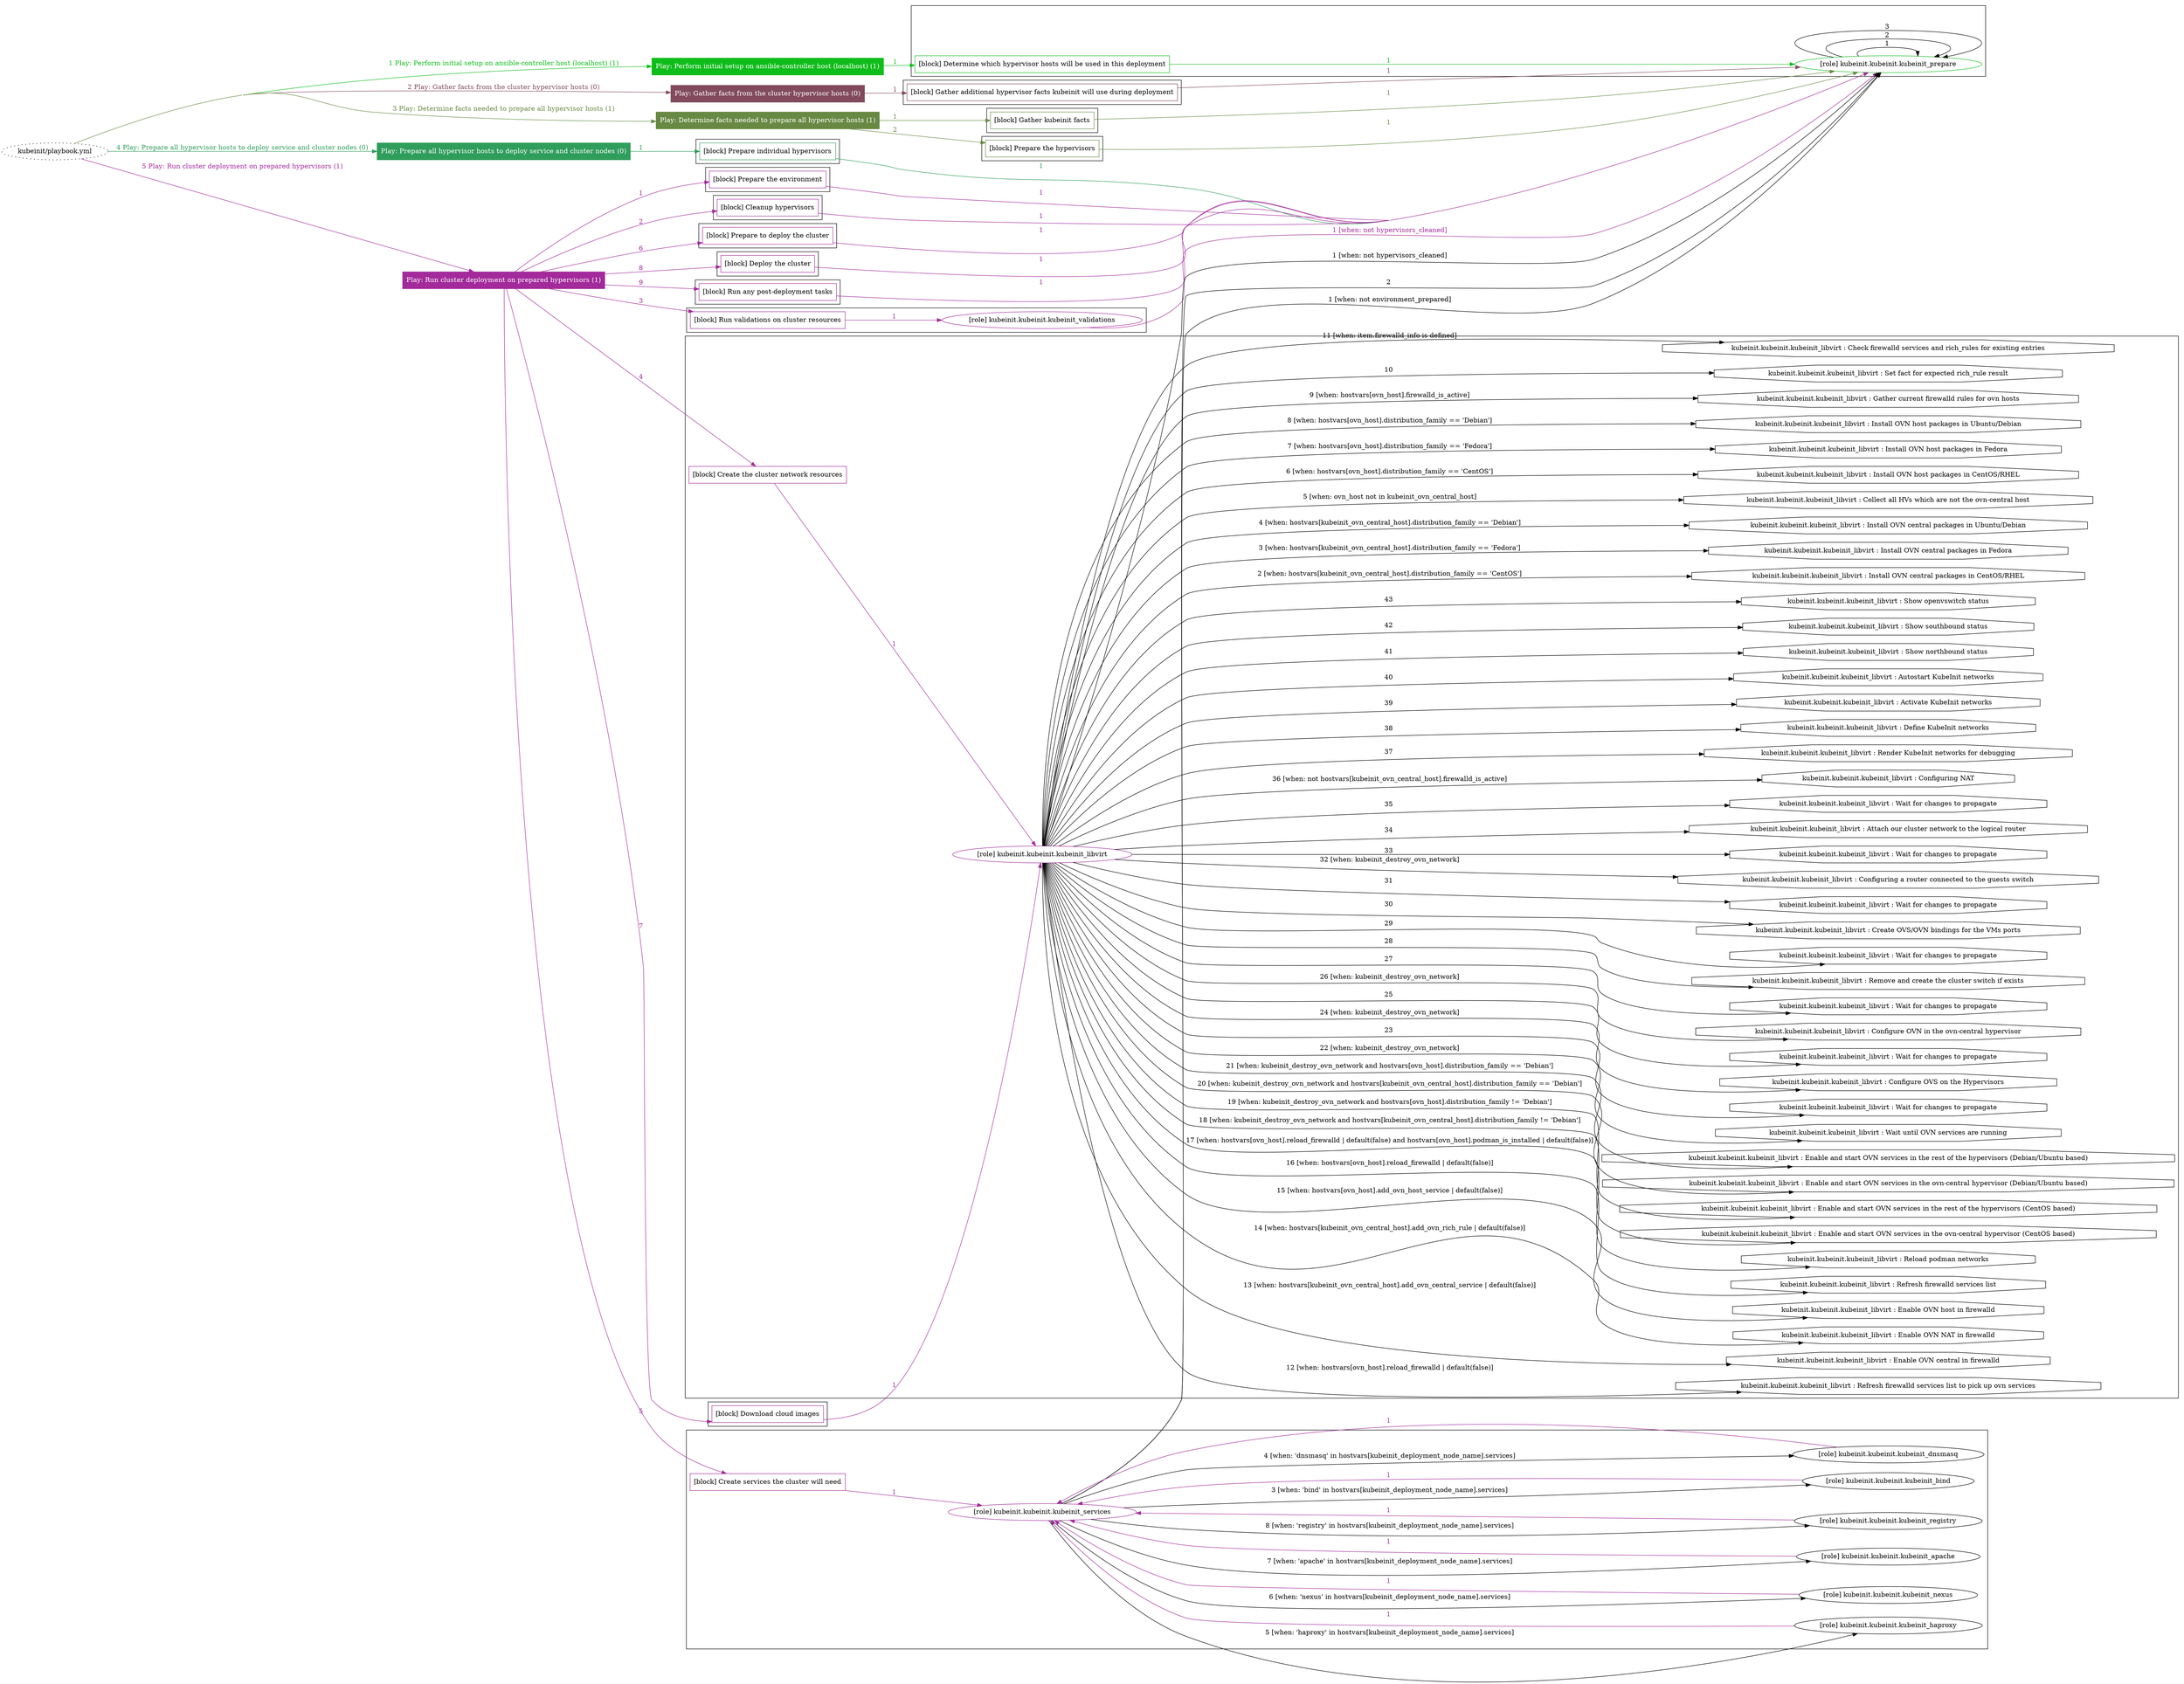 digraph {
	graph [concentrate=true ordering=in rankdir=LR ratio=fill]
	edge [esep=5 sep=10]
	"kubeinit/playbook.yml" [URL="/home/runner/work/kubeinit/kubeinit/kubeinit/playbook.yml" id=playbook_9af65082 style=dotted]
	"kubeinit/playbook.yml" -> play_ce2e844a [label="1 Play: Perform initial setup on ansible-controller host (localhost) (1)" color="#0fbd1a" fontcolor="#0fbd1a" id=edge_playbook_9af65082_play_ce2e844a labeltooltip="1 Play: Perform initial setup on ansible-controller host (localhost) (1)" tooltip="1 Play: Perform initial setup on ansible-controller host (localhost) (1)"]
	subgraph "Play: Perform initial setup on ansible-controller host (localhost) (1)" {
		play_ce2e844a [label="Play: Perform initial setup on ansible-controller host (localhost) (1)" URL="/home/runner/work/kubeinit/kubeinit/kubeinit/playbook.yml" color="#0fbd1a" fontcolor="#ffffff" id=play_ce2e844a shape=box style=filled tooltip=localhost]
		play_ce2e844a -> block_e7cc6044 [label=1 color="#0fbd1a" fontcolor="#0fbd1a" id=edge_1_play_ce2e844a_block_e7cc6044 labeltooltip=1 tooltip=1]
		subgraph cluster_block_e7cc6044 {
			block_e7cc6044 [label="[block] Determine which hypervisor hosts will be used in this deployment" URL="/home/runner/work/kubeinit/kubeinit/kubeinit/playbook.yml" color="#0fbd1a" id=block_e7cc6044 labeltooltip="Determine which hypervisor hosts will be used in this deployment" shape=box tooltip="Determine which hypervisor hosts will be used in this deployment"]
			block_e7cc6044 -> role_2690aaf3 [label="1 " color="#0fbd1a" fontcolor="#0fbd1a" id=edge_1_block_e7cc6044_role_2690aaf3 labeltooltip="1 " tooltip="1 "]
			subgraph "kubeinit.kubeinit.kubeinit_prepare" {
				role_2690aaf3 [label="[role] kubeinit.kubeinit.kubeinit_prepare" URL="/home/runner/work/kubeinit/kubeinit/kubeinit/playbook.yml" color="#0fbd1a" id=role_2690aaf3 tooltip="kubeinit.kubeinit.kubeinit_prepare"]
				role_2690aaf3 -> role_2690aaf3 [label="1 " color=black fontcolor=black id=edge_1_role_2690aaf3_role_2690aaf3 labeltooltip="1 " tooltip="1 "]
				role_2690aaf3 -> role_2690aaf3 [label="2 " color=black fontcolor=black id=edge_2_role_2690aaf3_role_2690aaf3 labeltooltip="2 " tooltip="2 "]
				role_2690aaf3 -> role_2690aaf3 [label="3 " color=black fontcolor=black id=edge_3_role_2690aaf3_role_2690aaf3 labeltooltip="3 " tooltip="3 "]
			}
		}
	}
	"kubeinit/playbook.yml" -> play_3d0ebb14 [label="2 Play: Gather facts from the cluster hypervisor hosts (0)" color="#824a5d" fontcolor="#824a5d" id=edge_playbook_9af65082_play_3d0ebb14 labeltooltip="2 Play: Gather facts from the cluster hypervisor hosts (0)" tooltip="2 Play: Gather facts from the cluster hypervisor hosts (0)"]
	subgraph "Play: Gather facts from the cluster hypervisor hosts (0)" {
		play_3d0ebb14 [label="Play: Gather facts from the cluster hypervisor hosts (0)" URL="/home/runner/work/kubeinit/kubeinit/kubeinit/playbook.yml" color="#824a5d" fontcolor="#ffffff" id=play_3d0ebb14 shape=box style=filled tooltip="Play: Gather facts from the cluster hypervisor hosts (0)"]
		play_3d0ebb14 -> block_f6a3290e [label=1 color="#824a5d" fontcolor="#824a5d" id=edge_1_play_3d0ebb14_block_f6a3290e labeltooltip=1 tooltip=1]
		subgraph cluster_block_f6a3290e {
			block_f6a3290e [label="[block] Gather additional hypervisor facts kubeinit will use during deployment" URL="/home/runner/work/kubeinit/kubeinit/kubeinit/playbook.yml" color="#824a5d" id=block_f6a3290e labeltooltip="Gather additional hypervisor facts kubeinit will use during deployment" shape=box tooltip="Gather additional hypervisor facts kubeinit will use during deployment"]
			block_f6a3290e -> role_2690aaf3 [label="1 " color="#824a5d" fontcolor="#824a5d" id=edge_1_block_f6a3290e_role_2690aaf3 labeltooltip="1 " tooltip="1 "]
		}
	}
	"kubeinit/playbook.yml" -> play_668c9cf8 [label="3 Play: Determine facts needed to prepare all hypervisor hosts (1)" color="#688943" fontcolor="#688943" id=edge_playbook_9af65082_play_668c9cf8 labeltooltip="3 Play: Determine facts needed to prepare all hypervisor hosts (1)" tooltip="3 Play: Determine facts needed to prepare all hypervisor hosts (1)"]
	subgraph "Play: Determine facts needed to prepare all hypervisor hosts (1)" {
		play_668c9cf8 [label="Play: Determine facts needed to prepare all hypervisor hosts (1)" URL="/home/runner/work/kubeinit/kubeinit/kubeinit/playbook.yml" color="#688943" fontcolor="#ffffff" id=play_668c9cf8 shape=box style=filled tooltip=localhost]
		play_668c9cf8 -> block_78e02c47 [label=1 color="#688943" fontcolor="#688943" id=edge_1_play_668c9cf8_block_78e02c47 labeltooltip=1 tooltip=1]
		subgraph cluster_block_78e02c47 {
			block_78e02c47 [label="[block] Gather kubeinit facts" URL="/home/runner/work/kubeinit/kubeinit/kubeinit/playbook.yml" color="#688943" id=block_78e02c47 labeltooltip="Gather kubeinit facts" shape=box tooltip="Gather kubeinit facts"]
			block_78e02c47 -> role_2690aaf3 [label="1 " color="#688943" fontcolor="#688943" id=edge_1_block_78e02c47_role_2690aaf3 labeltooltip="1 " tooltip="1 "]
		}
		play_668c9cf8 -> block_df832808 [label=2 color="#688943" fontcolor="#688943" id=edge_2_play_668c9cf8_block_df832808 labeltooltip=2 tooltip=2]
		subgraph cluster_block_df832808 {
			block_df832808 [label="[block] Prepare the hypervisors" URL="/home/runner/work/kubeinit/kubeinit/kubeinit/playbook.yml" color="#688943" id=block_df832808 labeltooltip="Prepare the hypervisors" shape=box tooltip="Prepare the hypervisors"]
			block_df832808 -> role_2690aaf3 [label="1 " color="#688943" fontcolor="#688943" id=edge_1_block_df832808_role_2690aaf3 labeltooltip="1 " tooltip="1 "]
		}
	}
	"kubeinit/playbook.yml" -> play_e08130c9 [label="4 Play: Prepare all hypervisor hosts to deploy service and cluster nodes (0)" color="#2f9d5b" fontcolor="#2f9d5b" id=edge_playbook_9af65082_play_e08130c9 labeltooltip="4 Play: Prepare all hypervisor hosts to deploy service and cluster nodes (0)" tooltip="4 Play: Prepare all hypervisor hosts to deploy service and cluster nodes (0)"]
	subgraph "Play: Prepare all hypervisor hosts to deploy service and cluster nodes (0)" {
		play_e08130c9 [label="Play: Prepare all hypervisor hosts to deploy service and cluster nodes (0)" URL="/home/runner/work/kubeinit/kubeinit/kubeinit/playbook.yml" color="#2f9d5b" fontcolor="#ffffff" id=play_e08130c9 shape=box style=filled tooltip="Play: Prepare all hypervisor hosts to deploy service and cluster nodes (0)"]
		play_e08130c9 -> block_e3eb8b9f [label=1 color="#2f9d5b" fontcolor="#2f9d5b" id=edge_1_play_e08130c9_block_e3eb8b9f labeltooltip=1 tooltip=1]
		subgraph cluster_block_e3eb8b9f {
			block_e3eb8b9f [label="[block] Prepare individual hypervisors" URL="/home/runner/work/kubeinit/kubeinit/kubeinit/playbook.yml" color="#2f9d5b" id=block_e3eb8b9f labeltooltip="Prepare individual hypervisors" shape=box tooltip="Prepare individual hypervisors"]
			block_e3eb8b9f -> role_2690aaf3 [label="1 " color="#2f9d5b" fontcolor="#2f9d5b" id=edge_1_block_e3eb8b9f_role_2690aaf3 labeltooltip="1 " tooltip="1 "]
		}
	}
	"kubeinit/playbook.yml" -> play_c40d36dd [label="5 Play: Run cluster deployment on prepared hypervisors (1)" color="#a22a9b" fontcolor="#a22a9b" id=edge_playbook_9af65082_play_c40d36dd labeltooltip="5 Play: Run cluster deployment on prepared hypervisors (1)" tooltip="5 Play: Run cluster deployment on prepared hypervisors (1)"]
	subgraph "Play: Run cluster deployment on prepared hypervisors (1)" {
		play_c40d36dd [label="Play: Run cluster deployment on prepared hypervisors (1)" URL="/home/runner/work/kubeinit/kubeinit/kubeinit/playbook.yml" color="#a22a9b" fontcolor="#ffffff" id=play_c40d36dd shape=box style=filled tooltip=localhost]
		play_c40d36dd -> block_51acae4a [label=1 color="#a22a9b" fontcolor="#a22a9b" id=edge_1_play_c40d36dd_block_51acae4a labeltooltip=1 tooltip=1]
		subgraph cluster_block_51acae4a {
			block_51acae4a [label="[block] Prepare the environment" URL="/home/runner/work/kubeinit/kubeinit/kubeinit/playbook.yml" color="#a22a9b" id=block_51acae4a labeltooltip="Prepare the environment" shape=box tooltip="Prepare the environment"]
			block_51acae4a -> role_2690aaf3 [label="1 " color="#a22a9b" fontcolor="#a22a9b" id=edge_1_block_51acae4a_role_2690aaf3 labeltooltip="1 " tooltip="1 "]
		}
		play_c40d36dd -> block_03411254 [label=2 color="#a22a9b" fontcolor="#a22a9b" id=edge_2_play_c40d36dd_block_03411254 labeltooltip=2 tooltip=2]
		subgraph cluster_block_03411254 {
			block_03411254 [label="[block] Cleanup hypervisors" URL="/home/runner/work/kubeinit/kubeinit/kubeinit/playbook.yml" color="#a22a9b" id=block_03411254 labeltooltip="Cleanup hypervisors" shape=box tooltip="Cleanup hypervisors"]
			block_03411254 -> role_2690aaf3 [label="1 " color="#a22a9b" fontcolor="#a22a9b" id=edge_1_block_03411254_role_2690aaf3 labeltooltip="1 " tooltip="1 "]
		}
		play_c40d36dd -> block_fec9b2cf [label=3 color="#a22a9b" fontcolor="#a22a9b" id=edge_3_play_c40d36dd_block_fec9b2cf labeltooltip=3 tooltip=3]
		subgraph cluster_block_fec9b2cf {
			block_fec9b2cf [label="[block] Run validations on cluster resources" URL="/home/runner/work/kubeinit/kubeinit/kubeinit/playbook.yml" color="#a22a9b" id=block_fec9b2cf labeltooltip="Run validations on cluster resources" shape=box tooltip="Run validations on cluster resources"]
			block_fec9b2cf -> role_703bbfa8 [label="1 " color="#a22a9b" fontcolor="#a22a9b" id=edge_1_block_fec9b2cf_role_703bbfa8 labeltooltip="1 " tooltip="1 "]
			subgraph "kubeinit.kubeinit.kubeinit_validations" {
				role_703bbfa8 [label="[role] kubeinit.kubeinit.kubeinit_validations" URL="/home/runner/work/kubeinit/kubeinit/kubeinit/playbook.yml" color="#a22a9b" id=role_703bbfa8 tooltip="kubeinit.kubeinit.kubeinit_validations"]
				role_703bbfa8 -> role_2690aaf3 [label="1 [when: not hypervisors_cleaned]" color="#a22a9b" fontcolor="#a22a9b" id=edge_1_role_703bbfa8_role_2690aaf3 labeltooltip="1 [when: not hypervisors_cleaned]" tooltip="1 [when: not hypervisors_cleaned]"]
			}
		}
		play_c40d36dd -> block_156727a3 [label=4 color="#a22a9b" fontcolor="#a22a9b" id=edge_4_play_c40d36dd_block_156727a3 labeltooltip=4 tooltip=4]
		subgraph cluster_block_156727a3 {
			block_156727a3 [label="[block] Create the cluster network resources" URL="/home/runner/work/kubeinit/kubeinit/kubeinit/playbook.yml" color="#a22a9b" id=block_156727a3 labeltooltip="Create the cluster network resources" shape=box tooltip="Create the cluster network resources"]
			block_156727a3 -> role_95bb0388 [label="1 " color="#a22a9b" fontcolor="#a22a9b" id=edge_1_block_156727a3_role_95bb0388 labeltooltip="1 " tooltip="1 "]
			subgraph "kubeinit.kubeinit.kubeinit_libvirt" {
				role_95bb0388 [label="[role] kubeinit.kubeinit.kubeinit_libvirt" URL="/home/runner/work/kubeinit/kubeinit/kubeinit/playbook.yml" color="#a22a9b" id=role_95bb0388 tooltip="kubeinit.kubeinit.kubeinit_libvirt"]
				role_95bb0388 -> role_2690aaf3 [label="1 [when: not hypervisors_cleaned]" color=black fontcolor=black id=edge_1_role_95bb0388_role_2690aaf3 labeltooltip="1 [when: not hypervisors_cleaned]" tooltip="1 [when: not hypervisors_cleaned]"]
				task_f6d0c713 [label="kubeinit.kubeinit.kubeinit_libvirt : Install OVN central packages in CentOS/RHEL" URL="/home/runner/.ansible/collections/ansible_collections/kubeinit/kubeinit/roles/kubeinit_libvirt/tasks/create_network.yml" color=black id=task_f6d0c713 shape=octagon tooltip="kubeinit.kubeinit.kubeinit_libvirt : Install OVN central packages in CentOS/RHEL"]
				role_95bb0388 -> task_f6d0c713 [label="2 [when: hostvars[kubeinit_ovn_central_host].distribution_family == 'CentOS']" color=black fontcolor=black id=edge_2_role_95bb0388_task_f6d0c713 labeltooltip="2 [when: hostvars[kubeinit_ovn_central_host].distribution_family == 'CentOS']" tooltip="2 [when: hostvars[kubeinit_ovn_central_host].distribution_family == 'CentOS']"]
				task_565fb215 [label="kubeinit.kubeinit.kubeinit_libvirt : Install OVN central packages in Fedora" URL="/home/runner/.ansible/collections/ansible_collections/kubeinit/kubeinit/roles/kubeinit_libvirt/tasks/create_network.yml" color=black id=task_565fb215 shape=octagon tooltip="kubeinit.kubeinit.kubeinit_libvirt : Install OVN central packages in Fedora"]
				role_95bb0388 -> task_565fb215 [label="3 [when: hostvars[kubeinit_ovn_central_host].distribution_family == 'Fedora']" color=black fontcolor=black id=edge_3_role_95bb0388_task_565fb215 labeltooltip="3 [when: hostvars[kubeinit_ovn_central_host].distribution_family == 'Fedora']" tooltip="3 [when: hostvars[kubeinit_ovn_central_host].distribution_family == 'Fedora']"]
				task_cecfbb97 [label="kubeinit.kubeinit.kubeinit_libvirt : Install OVN central packages in Ubuntu/Debian" URL="/home/runner/.ansible/collections/ansible_collections/kubeinit/kubeinit/roles/kubeinit_libvirt/tasks/create_network.yml" color=black id=task_cecfbb97 shape=octagon tooltip="kubeinit.kubeinit.kubeinit_libvirt : Install OVN central packages in Ubuntu/Debian"]
				role_95bb0388 -> task_cecfbb97 [label="4 [when: hostvars[kubeinit_ovn_central_host].distribution_family == 'Debian']" color=black fontcolor=black id=edge_4_role_95bb0388_task_cecfbb97 labeltooltip="4 [when: hostvars[kubeinit_ovn_central_host].distribution_family == 'Debian']" tooltip="4 [when: hostvars[kubeinit_ovn_central_host].distribution_family == 'Debian']"]
				task_f99aa80f [label="kubeinit.kubeinit.kubeinit_libvirt : Collect all HVs which are not the ovn-central host" URL="/home/runner/.ansible/collections/ansible_collections/kubeinit/kubeinit/roles/kubeinit_libvirt/tasks/create_network.yml" color=black id=task_f99aa80f shape=octagon tooltip="kubeinit.kubeinit.kubeinit_libvirt : Collect all HVs which are not the ovn-central host"]
				role_95bb0388 -> task_f99aa80f [label="5 [when: ovn_host not in kubeinit_ovn_central_host]" color=black fontcolor=black id=edge_5_role_95bb0388_task_f99aa80f labeltooltip="5 [when: ovn_host not in kubeinit_ovn_central_host]" tooltip="5 [when: ovn_host not in kubeinit_ovn_central_host]"]
				task_bfa112bc [label="kubeinit.kubeinit.kubeinit_libvirt : Install OVN host packages in CentOS/RHEL" URL="/home/runner/.ansible/collections/ansible_collections/kubeinit/kubeinit/roles/kubeinit_libvirt/tasks/create_network.yml" color=black id=task_bfa112bc shape=octagon tooltip="kubeinit.kubeinit.kubeinit_libvirt : Install OVN host packages in CentOS/RHEL"]
				role_95bb0388 -> task_bfa112bc [label="6 [when: hostvars[ovn_host].distribution_family == 'CentOS']" color=black fontcolor=black id=edge_6_role_95bb0388_task_bfa112bc labeltooltip="6 [when: hostvars[ovn_host].distribution_family == 'CentOS']" tooltip="6 [when: hostvars[ovn_host].distribution_family == 'CentOS']"]
				task_a33ed8fb [label="kubeinit.kubeinit.kubeinit_libvirt : Install OVN host packages in Fedora" URL="/home/runner/.ansible/collections/ansible_collections/kubeinit/kubeinit/roles/kubeinit_libvirt/tasks/create_network.yml" color=black id=task_a33ed8fb shape=octagon tooltip="kubeinit.kubeinit.kubeinit_libvirt : Install OVN host packages in Fedora"]
				role_95bb0388 -> task_a33ed8fb [label="7 [when: hostvars[ovn_host].distribution_family == 'Fedora']" color=black fontcolor=black id=edge_7_role_95bb0388_task_a33ed8fb labeltooltip="7 [when: hostvars[ovn_host].distribution_family == 'Fedora']" tooltip="7 [when: hostvars[ovn_host].distribution_family == 'Fedora']"]
				task_20f8c75f [label="kubeinit.kubeinit.kubeinit_libvirt : Install OVN host packages in Ubuntu/Debian" URL="/home/runner/.ansible/collections/ansible_collections/kubeinit/kubeinit/roles/kubeinit_libvirt/tasks/create_network.yml" color=black id=task_20f8c75f shape=octagon tooltip="kubeinit.kubeinit.kubeinit_libvirt : Install OVN host packages in Ubuntu/Debian"]
				role_95bb0388 -> task_20f8c75f [label="8 [when: hostvars[ovn_host].distribution_family == 'Debian']" color=black fontcolor=black id=edge_8_role_95bb0388_task_20f8c75f labeltooltip="8 [when: hostvars[ovn_host].distribution_family == 'Debian']" tooltip="8 [when: hostvars[ovn_host].distribution_family == 'Debian']"]
				task_65de7758 [label="kubeinit.kubeinit.kubeinit_libvirt : Gather current firewalld rules for ovn hosts" URL="/home/runner/.ansible/collections/ansible_collections/kubeinit/kubeinit/roles/kubeinit_libvirt/tasks/create_network.yml" color=black id=task_65de7758 shape=octagon tooltip="kubeinit.kubeinit.kubeinit_libvirt : Gather current firewalld rules for ovn hosts"]
				role_95bb0388 -> task_65de7758 [label="9 [when: hostvars[ovn_host].firewalld_is_active]" color=black fontcolor=black id=edge_9_role_95bb0388_task_65de7758 labeltooltip="9 [when: hostvars[ovn_host].firewalld_is_active]" tooltip="9 [when: hostvars[ovn_host].firewalld_is_active]"]
				task_63234e9e [label="kubeinit.kubeinit.kubeinit_libvirt : Set fact for expected rich_rule result" URL="/home/runner/.ansible/collections/ansible_collections/kubeinit/kubeinit/roles/kubeinit_libvirt/tasks/create_network.yml" color=black id=task_63234e9e shape=octagon tooltip="kubeinit.kubeinit.kubeinit_libvirt : Set fact for expected rich_rule result"]
				role_95bb0388 -> task_63234e9e [label="10 " color=black fontcolor=black id=edge_10_role_95bb0388_task_63234e9e labeltooltip="10 " tooltip="10 "]
				task_6ed69259 [label="kubeinit.kubeinit.kubeinit_libvirt : Check firewalld services and rich_rules for existing entries" URL="/home/runner/.ansible/collections/ansible_collections/kubeinit/kubeinit/roles/kubeinit_libvirt/tasks/create_network.yml" color=black id=task_6ed69259 shape=octagon tooltip="kubeinit.kubeinit.kubeinit_libvirt : Check firewalld services and rich_rules for existing entries"]
				role_95bb0388 -> task_6ed69259 [label="11 [when: item.firewalld_info is defined]" color=black fontcolor=black id=edge_11_role_95bb0388_task_6ed69259 labeltooltip="11 [when: item.firewalld_info is defined]" tooltip="11 [when: item.firewalld_info is defined]"]
				task_38736893 [label="kubeinit.kubeinit.kubeinit_libvirt : Refresh firewalld services list to pick up ovn services" URL="/home/runner/.ansible/collections/ansible_collections/kubeinit/kubeinit/roles/kubeinit_libvirt/tasks/create_network.yml" color=black id=task_38736893 shape=octagon tooltip="kubeinit.kubeinit.kubeinit_libvirt : Refresh firewalld services list to pick up ovn services"]
				role_95bb0388 -> task_38736893 [label="12 [when: hostvars[ovn_host].reload_firewalld | default(false)]" color=black fontcolor=black id=edge_12_role_95bb0388_task_38736893 labeltooltip="12 [when: hostvars[ovn_host].reload_firewalld | default(false)]" tooltip="12 [when: hostvars[ovn_host].reload_firewalld | default(false)]"]
				task_75869621 [label="kubeinit.kubeinit.kubeinit_libvirt : Enable OVN central in firewalld" URL="/home/runner/.ansible/collections/ansible_collections/kubeinit/kubeinit/roles/kubeinit_libvirt/tasks/create_network.yml" color=black id=task_75869621 shape=octagon tooltip="kubeinit.kubeinit.kubeinit_libvirt : Enable OVN central in firewalld"]
				role_95bb0388 -> task_75869621 [label="13 [when: hostvars[kubeinit_ovn_central_host].add_ovn_central_service | default(false)]" color=black fontcolor=black id=edge_13_role_95bb0388_task_75869621 labeltooltip="13 [when: hostvars[kubeinit_ovn_central_host].add_ovn_central_service | default(false)]" tooltip="13 [when: hostvars[kubeinit_ovn_central_host].add_ovn_central_service | default(false)]"]
				task_7d9be438 [label="kubeinit.kubeinit.kubeinit_libvirt : Enable OVN NAT in firewalld" URL="/home/runner/.ansible/collections/ansible_collections/kubeinit/kubeinit/roles/kubeinit_libvirt/tasks/create_network.yml" color=black id=task_7d9be438 shape=octagon tooltip="kubeinit.kubeinit.kubeinit_libvirt : Enable OVN NAT in firewalld"]
				role_95bb0388 -> task_7d9be438 [label="14 [when: hostvars[kubeinit_ovn_central_host].add_ovn_rich_rule | default(false)]" color=black fontcolor=black id=edge_14_role_95bb0388_task_7d9be438 labeltooltip="14 [when: hostvars[kubeinit_ovn_central_host].add_ovn_rich_rule | default(false)]" tooltip="14 [when: hostvars[kubeinit_ovn_central_host].add_ovn_rich_rule | default(false)]"]
				task_961b3b9b [label="kubeinit.kubeinit.kubeinit_libvirt : Enable OVN host in firewalld" URL="/home/runner/.ansible/collections/ansible_collections/kubeinit/kubeinit/roles/kubeinit_libvirt/tasks/create_network.yml" color=black id=task_961b3b9b shape=octagon tooltip="kubeinit.kubeinit.kubeinit_libvirt : Enable OVN host in firewalld"]
				role_95bb0388 -> task_961b3b9b [label="15 [when: hostvars[ovn_host].add_ovn_host_service | default(false)]" color=black fontcolor=black id=edge_15_role_95bb0388_task_961b3b9b labeltooltip="15 [when: hostvars[ovn_host].add_ovn_host_service | default(false)]" tooltip="15 [when: hostvars[ovn_host].add_ovn_host_service | default(false)]"]
				task_12b2ec2e [label="kubeinit.kubeinit.kubeinit_libvirt : Refresh firewalld services list" URL="/home/runner/.ansible/collections/ansible_collections/kubeinit/kubeinit/roles/kubeinit_libvirt/tasks/create_network.yml" color=black id=task_12b2ec2e shape=octagon tooltip="kubeinit.kubeinit.kubeinit_libvirt : Refresh firewalld services list"]
				role_95bb0388 -> task_12b2ec2e [label="16 [when: hostvars[ovn_host].reload_firewalld | default(false)]" color=black fontcolor=black id=edge_16_role_95bb0388_task_12b2ec2e labeltooltip="16 [when: hostvars[ovn_host].reload_firewalld | default(false)]" tooltip="16 [when: hostvars[ovn_host].reload_firewalld | default(false)]"]
				task_c58371b1 [label="kubeinit.kubeinit.kubeinit_libvirt : Reload podman networks" URL="/home/runner/.ansible/collections/ansible_collections/kubeinit/kubeinit/roles/kubeinit_libvirt/tasks/create_network.yml" color=black id=task_c58371b1 shape=octagon tooltip="kubeinit.kubeinit.kubeinit_libvirt : Reload podman networks"]
				role_95bb0388 -> task_c58371b1 [label="17 [when: hostvars[ovn_host].reload_firewalld | default(false) and hostvars[ovn_host].podman_is_installed | default(false)]" color=black fontcolor=black id=edge_17_role_95bb0388_task_c58371b1 labeltooltip="17 [when: hostvars[ovn_host].reload_firewalld | default(false) and hostvars[ovn_host].podman_is_installed | default(false)]" tooltip="17 [when: hostvars[ovn_host].reload_firewalld | default(false) and hostvars[ovn_host].podman_is_installed | default(false)]"]
				task_c6868591 [label="kubeinit.kubeinit.kubeinit_libvirt : Enable and start OVN services in the ovn-central hypervisor (CentOS based)" URL="/home/runner/.ansible/collections/ansible_collections/kubeinit/kubeinit/roles/kubeinit_libvirt/tasks/create_network.yml" color=black id=task_c6868591 shape=octagon tooltip="kubeinit.kubeinit.kubeinit_libvirt : Enable and start OVN services in the ovn-central hypervisor (CentOS based)"]
				role_95bb0388 -> task_c6868591 [label="18 [when: kubeinit_destroy_ovn_network and hostvars[kubeinit_ovn_central_host].distribution_family != 'Debian']" color=black fontcolor=black id=edge_18_role_95bb0388_task_c6868591 labeltooltip="18 [when: kubeinit_destroy_ovn_network and hostvars[kubeinit_ovn_central_host].distribution_family != 'Debian']" tooltip="18 [when: kubeinit_destroy_ovn_network and hostvars[kubeinit_ovn_central_host].distribution_family != 'Debian']"]
				task_55f72550 [label="kubeinit.kubeinit.kubeinit_libvirt : Enable and start OVN services in the rest of the hypervisors (CentOS based)" URL="/home/runner/.ansible/collections/ansible_collections/kubeinit/kubeinit/roles/kubeinit_libvirt/tasks/create_network.yml" color=black id=task_55f72550 shape=octagon tooltip="kubeinit.kubeinit.kubeinit_libvirt : Enable and start OVN services in the rest of the hypervisors (CentOS based)"]
				role_95bb0388 -> task_55f72550 [label="19 [when: kubeinit_destroy_ovn_network and hostvars[ovn_host].distribution_family != 'Debian']" color=black fontcolor=black id=edge_19_role_95bb0388_task_55f72550 labeltooltip="19 [when: kubeinit_destroy_ovn_network and hostvars[ovn_host].distribution_family != 'Debian']" tooltip="19 [when: kubeinit_destroy_ovn_network and hostvars[ovn_host].distribution_family != 'Debian']"]
				task_4d58a995 [label="kubeinit.kubeinit.kubeinit_libvirt : Enable and start OVN services in the ovn-central hypervisor (Debian/Ubuntu based)" URL="/home/runner/.ansible/collections/ansible_collections/kubeinit/kubeinit/roles/kubeinit_libvirt/tasks/create_network.yml" color=black id=task_4d58a995 shape=octagon tooltip="kubeinit.kubeinit.kubeinit_libvirt : Enable and start OVN services in the ovn-central hypervisor (Debian/Ubuntu based)"]
				role_95bb0388 -> task_4d58a995 [label="20 [when: kubeinit_destroy_ovn_network and hostvars[kubeinit_ovn_central_host].distribution_family == 'Debian']" color=black fontcolor=black id=edge_20_role_95bb0388_task_4d58a995 labeltooltip="20 [when: kubeinit_destroy_ovn_network and hostvars[kubeinit_ovn_central_host].distribution_family == 'Debian']" tooltip="20 [when: kubeinit_destroy_ovn_network and hostvars[kubeinit_ovn_central_host].distribution_family == 'Debian']"]
				task_3fe2c77e [label="kubeinit.kubeinit.kubeinit_libvirt : Enable and start OVN services in the rest of the hypervisors (Debian/Ubuntu based)" URL="/home/runner/.ansible/collections/ansible_collections/kubeinit/kubeinit/roles/kubeinit_libvirt/tasks/create_network.yml" color=black id=task_3fe2c77e shape=octagon tooltip="kubeinit.kubeinit.kubeinit_libvirt : Enable and start OVN services in the rest of the hypervisors (Debian/Ubuntu based)"]
				role_95bb0388 -> task_3fe2c77e [label="21 [when: kubeinit_destroy_ovn_network and hostvars[ovn_host].distribution_family == 'Debian']" color=black fontcolor=black id=edge_21_role_95bb0388_task_3fe2c77e labeltooltip="21 [when: kubeinit_destroy_ovn_network and hostvars[ovn_host].distribution_family == 'Debian']" tooltip="21 [when: kubeinit_destroy_ovn_network and hostvars[ovn_host].distribution_family == 'Debian']"]
				task_087a28d0 [label="kubeinit.kubeinit.kubeinit_libvirt : Wait until OVN services are running" URL="/home/runner/.ansible/collections/ansible_collections/kubeinit/kubeinit/roles/kubeinit_libvirt/tasks/create_network.yml" color=black id=task_087a28d0 shape=octagon tooltip="kubeinit.kubeinit.kubeinit_libvirt : Wait until OVN services are running"]
				role_95bb0388 -> task_087a28d0 [label="22 [when: kubeinit_destroy_ovn_network]" color=black fontcolor=black id=edge_22_role_95bb0388_task_087a28d0 labeltooltip="22 [when: kubeinit_destroy_ovn_network]" tooltip="22 [when: kubeinit_destroy_ovn_network]"]
				task_352c2f90 [label="kubeinit.kubeinit.kubeinit_libvirt : Wait for changes to propagate" URL="/home/runner/.ansible/collections/ansible_collections/kubeinit/kubeinit/roles/kubeinit_libvirt/tasks/create_network.yml" color=black id=task_352c2f90 shape=octagon tooltip="kubeinit.kubeinit.kubeinit_libvirt : Wait for changes to propagate"]
				role_95bb0388 -> task_352c2f90 [label="23 " color=black fontcolor=black id=edge_23_role_95bb0388_task_352c2f90 labeltooltip="23 " tooltip="23 "]
				task_f51d0736 [label="kubeinit.kubeinit.kubeinit_libvirt : Configure OVS on the Hypervisors" URL="/home/runner/.ansible/collections/ansible_collections/kubeinit/kubeinit/roles/kubeinit_libvirt/tasks/create_network.yml" color=black id=task_f51d0736 shape=octagon tooltip="kubeinit.kubeinit.kubeinit_libvirt : Configure OVS on the Hypervisors"]
				role_95bb0388 -> task_f51d0736 [label="24 [when: kubeinit_destroy_ovn_network]" color=black fontcolor=black id=edge_24_role_95bb0388_task_f51d0736 labeltooltip="24 [when: kubeinit_destroy_ovn_network]" tooltip="24 [when: kubeinit_destroy_ovn_network]"]
				task_67868ed0 [label="kubeinit.kubeinit.kubeinit_libvirt : Wait for changes to propagate" URL="/home/runner/.ansible/collections/ansible_collections/kubeinit/kubeinit/roles/kubeinit_libvirt/tasks/create_network.yml" color=black id=task_67868ed0 shape=octagon tooltip="kubeinit.kubeinit.kubeinit_libvirt : Wait for changes to propagate"]
				role_95bb0388 -> task_67868ed0 [label="25 " color=black fontcolor=black id=edge_25_role_95bb0388_task_67868ed0 labeltooltip="25 " tooltip="25 "]
				task_1a0e07d1 [label="kubeinit.kubeinit.kubeinit_libvirt : Configure OVN in the ovn-central hypervisor" URL="/home/runner/.ansible/collections/ansible_collections/kubeinit/kubeinit/roles/kubeinit_libvirt/tasks/create_network.yml" color=black id=task_1a0e07d1 shape=octagon tooltip="kubeinit.kubeinit.kubeinit_libvirt : Configure OVN in the ovn-central hypervisor"]
				role_95bb0388 -> task_1a0e07d1 [label="26 [when: kubeinit_destroy_ovn_network]" color=black fontcolor=black id=edge_26_role_95bb0388_task_1a0e07d1 labeltooltip="26 [when: kubeinit_destroy_ovn_network]" tooltip="26 [when: kubeinit_destroy_ovn_network]"]
				task_2b6796c6 [label="kubeinit.kubeinit.kubeinit_libvirt : Wait for changes to propagate" URL="/home/runner/.ansible/collections/ansible_collections/kubeinit/kubeinit/roles/kubeinit_libvirt/tasks/create_network.yml" color=black id=task_2b6796c6 shape=octagon tooltip="kubeinit.kubeinit.kubeinit_libvirt : Wait for changes to propagate"]
				role_95bb0388 -> task_2b6796c6 [label="27 " color=black fontcolor=black id=edge_27_role_95bb0388_task_2b6796c6 labeltooltip="27 " tooltip="27 "]
				task_e297b7df [label="kubeinit.kubeinit.kubeinit_libvirt : Remove and create the cluster switch if exists" URL="/home/runner/.ansible/collections/ansible_collections/kubeinit/kubeinit/roles/kubeinit_libvirt/tasks/create_network.yml" color=black id=task_e297b7df shape=octagon tooltip="kubeinit.kubeinit.kubeinit_libvirt : Remove and create the cluster switch if exists"]
				role_95bb0388 -> task_e297b7df [label="28 " color=black fontcolor=black id=edge_28_role_95bb0388_task_e297b7df labeltooltip="28 " tooltip="28 "]
				task_8d5bbef0 [label="kubeinit.kubeinit.kubeinit_libvirt : Wait for changes to propagate" URL="/home/runner/.ansible/collections/ansible_collections/kubeinit/kubeinit/roles/kubeinit_libvirt/tasks/create_network.yml" color=black id=task_8d5bbef0 shape=octagon tooltip="kubeinit.kubeinit.kubeinit_libvirt : Wait for changes to propagate"]
				role_95bb0388 -> task_8d5bbef0 [label="29 " color=black fontcolor=black id=edge_29_role_95bb0388_task_8d5bbef0 labeltooltip="29 " tooltip="29 "]
				task_b85766b5 [label="kubeinit.kubeinit.kubeinit_libvirt : Create OVS/OVN bindings for the VMs ports" URL="/home/runner/.ansible/collections/ansible_collections/kubeinit/kubeinit/roles/kubeinit_libvirt/tasks/create_network.yml" color=black id=task_b85766b5 shape=octagon tooltip="kubeinit.kubeinit.kubeinit_libvirt : Create OVS/OVN bindings for the VMs ports"]
				role_95bb0388 -> task_b85766b5 [label="30 " color=black fontcolor=black id=edge_30_role_95bb0388_task_b85766b5 labeltooltip="30 " tooltip="30 "]
				task_a52d5024 [label="kubeinit.kubeinit.kubeinit_libvirt : Wait for changes to propagate" URL="/home/runner/.ansible/collections/ansible_collections/kubeinit/kubeinit/roles/kubeinit_libvirt/tasks/create_network.yml" color=black id=task_a52d5024 shape=octagon tooltip="kubeinit.kubeinit.kubeinit_libvirt : Wait for changes to propagate"]
				role_95bb0388 -> task_a52d5024 [label="31 " color=black fontcolor=black id=edge_31_role_95bb0388_task_a52d5024 labeltooltip="31 " tooltip="31 "]
				task_58a922c0 [label="kubeinit.kubeinit.kubeinit_libvirt : Configuring a router connected to the guests switch" URL="/home/runner/.ansible/collections/ansible_collections/kubeinit/kubeinit/roles/kubeinit_libvirt/tasks/create_network.yml" color=black id=task_58a922c0 shape=octagon tooltip="kubeinit.kubeinit.kubeinit_libvirt : Configuring a router connected to the guests switch"]
				role_95bb0388 -> task_58a922c0 [label="32 [when: kubeinit_destroy_ovn_network]" color=black fontcolor=black id=edge_32_role_95bb0388_task_58a922c0 labeltooltip="32 [when: kubeinit_destroy_ovn_network]" tooltip="32 [when: kubeinit_destroy_ovn_network]"]
				task_de5139dd [label="kubeinit.kubeinit.kubeinit_libvirt : Wait for changes to propagate" URL="/home/runner/.ansible/collections/ansible_collections/kubeinit/kubeinit/roles/kubeinit_libvirt/tasks/create_network.yml" color=black id=task_de5139dd shape=octagon tooltip="kubeinit.kubeinit.kubeinit_libvirt : Wait for changes to propagate"]
				role_95bb0388 -> task_de5139dd [label="33 " color=black fontcolor=black id=edge_33_role_95bb0388_task_de5139dd labeltooltip="33 " tooltip="33 "]
				task_2530e832 [label="kubeinit.kubeinit.kubeinit_libvirt : Attach our cluster network to the logical router" URL="/home/runner/.ansible/collections/ansible_collections/kubeinit/kubeinit/roles/kubeinit_libvirt/tasks/create_network.yml" color=black id=task_2530e832 shape=octagon tooltip="kubeinit.kubeinit.kubeinit_libvirt : Attach our cluster network to the logical router"]
				role_95bb0388 -> task_2530e832 [label="34 " color=black fontcolor=black id=edge_34_role_95bb0388_task_2530e832 labeltooltip="34 " tooltip="34 "]
				task_1da7d12c [label="kubeinit.kubeinit.kubeinit_libvirt : Wait for changes to propagate" URL="/home/runner/.ansible/collections/ansible_collections/kubeinit/kubeinit/roles/kubeinit_libvirt/tasks/create_network.yml" color=black id=task_1da7d12c shape=octagon tooltip="kubeinit.kubeinit.kubeinit_libvirt : Wait for changes to propagate"]
				role_95bb0388 -> task_1da7d12c [label="35 " color=black fontcolor=black id=edge_35_role_95bb0388_task_1da7d12c labeltooltip="35 " tooltip="35 "]
				task_ea1618e1 [label="kubeinit.kubeinit.kubeinit_libvirt : Configuring NAT" URL="/home/runner/.ansible/collections/ansible_collections/kubeinit/kubeinit/roles/kubeinit_libvirt/tasks/create_network.yml" color=black id=task_ea1618e1 shape=octagon tooltip="kubeinit.kubeinit.kubeinit_libvirt : Configuring NAT"]
				role_95bb0388 -> task_ea1618e1 [label="36 [when: not hostvars[kubeinit_ovn_central_host].firewalld_is_active]" color=black fontcolor=black id=edge_36_role_95bb0388_task_ea1618e1 labeltooltip="36 [when: not hostvars[kubeinit_ovn_central_host].firewalld_is_active]" tooltip="36 [when: not hostvars[kubeinit_ovn_central_host].firewalld_is_active]"]
				task_ad403e43 [label="kubeinit.kubeinit.kubeinit_libvirt : Render KubeInit networks for debugging" URL="/home/runner/.ansible/collections/ansible_collections/kubeinit/kubeinit/roles/kubeinit_libvirt/tasks/create_network.yml" color=black id=task_ad403e43 shape=octagon tooltip="kubeinit.kubeinit.kubeinit_libvirt : Render KubeInit networks for debugging"]
				role_95bb0388 -> task_ad403e43 [label="37 " color=black fontcolor=black id=edge_37_role_95bb0388_task_ad403e43 labeltooltip="37 " tooltip="37 "]
				task_b8246255 [label="kubeinit.kubeinit.kubeinit_libvirt : Define KubeInit networks" URL="/home/runner/.ansible/collections/ansible_collections/kubeinit/kubeinit/roles/kubeinit_libvirt/tasks/create_network.yml" color=black id=task_b8246255 shape=octagon tooltip="kubeinit.kubeinit.kubeinit_libvirt : Define KubeInit networks"]
				role_95bb0388 -> task_b8246255 [label="38 " color=black fontcolor=black id=edge_38_role_95bb0388_task_b8246255 labeltooltip="38 " tooltip="38 "]
				task_ecb1e924 [label="kubeinit.kubeinit.kubeinit_libvirt : Activate KubeInit networks" URL="/home/runner/.ansible/collections/ansible_collections/kubeinit/kubeinit/roles/kubeinit_libvirt/tasks/create_network.yml" color=black id=task_ecb1e924 shape=octagon tooltip="kubeinit.kubeinit.kubeinit_libvirt : Activate KubeInit networks"]
				role_95bb0388 -> task_ecb1e924 [label="39 " color=black fontcolor=black id=edge_39_role_95bb0388_task_ecb1e924 labeltooltip="39 " tooltip="39 "]
				task_14cb78e2 [label="kubeinit.kubeinit.kubeinit_libvirt : Autostart KubeInit networks" URL="/home/runner/.ansible/collections/ansible_collections/kubeinit/kubeinit/roles/kubeinit_libvirt/tasks/create_network.yml" color=black id=task_14cb78e2 shape=octagon tooltip="kubeinit.kubeinit.kubeinit_libvirt : Autostart KubeInit networks"]
				role_95bb0388 -> task_14cb78e2 [label="40 " color=black fontcolor=black id=edge_40_role_95bb0388_task_14cb78e2 labeltooltip="40 " tooltip="40 "]
				task_eb133ad6 [label="kubeinit.kubeinit.kubeinit_libvirt : Show northbound status" URL="/home/runner/.ansible/collections/ansible_collections/kubeinit/kubeinit/roles/kubeinit_libvirt/tasks/create_network.yml" color=black id=task_eb133ad6 shape=octagon tooltip="kubeinit.kubeinit.kubeinit_libvirt : Show northbound status"]
				role_95bb0388 -> task_eb133ad6 [label="41 " color=black fontcolor=black id=edge_41_role_95bb0388_task_eb133ad6 labeltooltip="41 " tooltip="41 "]
				task_46b5e65a [label="kubeinit.kubeinit.kubeinit_libvirt : Show southbound status" URL="/home/runner/.ansible/collections/ansible_collections/kubeinit/kubeinit/roles/kubeinit_libvirt/tasks/create_network.yml" color=black id=task_46b5e65a shape=octagon tooltip="kubeinit.kubeinit.kubeinit_libvirt : Show southbound status"]
				role_95bb0388 -> task_46b5e65a [label="42 " color=black fontcolor=black id=edge_42_role_95bb0388_task_46b5e65a labeltooltip="42 " tooltip="42 "]
				task_d77ef3f5 [label="kubeinit.kubeinit.kubeinit_libvirt : Show openvswitch status" URL="/home/runner/.ansible/collections/ansible_collections/kubeinit/kubeinit/roles/kubeinit_libvirt/tasks/create_network.yml" color=black id=task_d77ef3f5 shape=octagon tooltip="kubeinit.kubeinit.kubeinit_libvirt : Show openvswitch status"]
				role_95bb0388 -> task_d77ef3f5 [label="43 " color=black fontcolor=black id=edge_43_role_95bb0388_task_d77ef3f5 labeltooltip="43 " tooltip="43 "]
			}
		}
		play_c40d36dd -> block_d0372daf [label=5 color="#a22a9b" fontcolor="#a22a9b" id=edge_5_play_c40d36dd_block_d0372daf labeltooltip=5 tooltip=5]
		subgraph cluster_block_d0372daf {
			block_d0372daf [label="[block] Create services the cluster will need" URL="/home/runner/work/kubeinit/kubeinit/kubeinit/playbook.yml" color="#a22a9b" id=block_d0372daf labeltooltip="Create services the cluster will need" shape=box tooltip="Create services the cluster will need"]
			block_d0372daf -> role_c3b6ca17 [label="1 " color="#a22a9b" fontcolor="#a22a9b" id=edge_1_block_d0372daf_role_c3b6ca17 labeltooltip="1 " tooltip="1 "]
			subgraph "kubeinit.kubeinit.kubeinit_services" {
				role_c3b6ca17 [label="[role] kubeinit.kubeinit.kubeinit_services" URL="/home/runner/work/kubeinit/kubeinit/kubeinit/playbook.yml" color="#a22a9b" id=role_c3b6ca17 tooltip="kubeinit.kubeinit.kubeinit_services"]
				role_c3b6ca17 -> role_2690aaf3 [label="1 [when: not environment_prepared]" color=black fontcolor=black id=edge_1_role_c3b6ca17_role_2690aaf3 labeltooltip="1 [when: not environment_prepared]" tooltip="1 [when: not environment_prepared]"]
				role_c3b6ca17 -> role_2690aaf3 [label="2 " color=black fontcolor=black id=edge_2_role_c3b6ca17_role_2690aaf3 labeltooltip="2 " tooltip="2 "]
				role_c3b6ca17 -> role_11ad6480 [label="3 [when: 'bind' in hostvars[kubeinit_deployment_node_name].services]" color=black fontcolor=black id=edge_3_role_c3b6ca17_role_11ad6480 labeltooltip="3 [when: 'bind' in hostvars[kubeinit_deployment_node_name].services]" tooltip="3 [when: 'bind' in hostvars[kubeinit_deployment_node_name].services]"]
				subgraph "kubeinit.kubeinit.kubeinit_bind" {
					role_11ad6480 [label="[role] kubeinit.kubeinit.kubeinit_bind" URL="/home/runner/.ansible/collections/ansible_collections/kubeinit/kubeinit/roles/kubeinit_services/tasks/start_services_containers.yml" color=black id=role_11ad6480 tooltip="kubeinit.kubeinit.kubeinit_bind"]
					role_11ad6480 -> role_c3b6ca17 [label="1 " color="#a22a9b" fontcolor="#a22a9b" id=edge_1_role_11ad6480_role_c3b6ca17 labeltooltip="1 " tooltip="1 "]
				}
				role_c3b6ca17 -> role_bdbcb030 [label="4 [when: 'dnsmasq' in hostvars[kubeinit_deployment_node_name].services]" color=black fontcolor=black id=edge_4_role_c3b6ca17_role_bdbcb030 labeltooltip="4 [when: 'dnsmasq' in hostvars[kubeinit_deployment_node_name].services]" tooltip="4 [when: 'dnsmasq' in hostvars[kubeinit_deployment_node_name].services]"]
				subgraph "kubeinit.kubeinit.kubeinit_dnsmasq" {
					role_bdbcb030 [label="[role] kubeinit.kubeinit.kubeinit_dnsmasq" URL="/home/runner/.ansible/collections/ansible_collections/kubeinit/kubeinit/roles/kubeinit_services/tasks/start_services_containers.yml" color=black id=role_bdbcb030 tooltip="kubeinit.kubeinit.kubeinit_dnsmasq"]
					role_bdbcb030 -> role_c3b6ca17 [label="1 " color="#a22a9b" fontcolor="#a22a9b" id=edge_1_role_bdbcb030_role_c3b6ca17 labeltooltip="1 " tooltip="1 "]
				}
				role_c3b6ca17 -> role_cbd6e96e [label="5 [when: 'haproxy' in hostvars[kubeinit_deployment_node_name].services]" color=black fontcolor=black id=edge_5_role_c3b6ca17_role_cbd6e96e labeltooltip="5 [when: 'haproxy' in hostvars[kubeinit_deployment_node_name].services]" tooltip="5 [when: 'haproxy' in hostvars[kubeinit_deployment_node_name].services]"]
				subgraph "kubeinit.kubeinit.kubeinit_haproxy" {
					role_cbd6e96e [label="[role] kubeinit.kubeinit.kubeinit_haproxy" URL="/home/runner/.ansible/collections/ansible_collections/kubeinit/kubeinit/roles/kubeinit_services/tasks/start_services_containers.yml" color=black id=role_cbd6e96e tooltip="kubeinit.kubeinit.kubeinit_haproxy"]
					role_cbd6e96e -> role_c3b6ca17 [label="1 " color="#a22a9b" fontcolor="#a22a9b" id=edge_1_role_cbd6e96e_role_c3b6ca17 labeltooltip="1 " tooltip="1 "]
				}
				role_c3b6ca17 -> role_b2191203 [label="6 [when: 'nexus' in hostvars[kubeinit_deployment_node_name].services]" color=black fontcolor=black id=edge_6_role_c3b6ca17_role_b2191203 labeltooltip="6 [when: 'nexus' in hostvars[kubeinit_deployment_node_name].services]" tooltip="6 [when: 'nexus' in hostvars[kubeinit_deployment_node_name].services]"]
				subgraph "kubeinit.kubeinit.kubeinit_nexus" {
					role_b2191203 [label="[role] kubeinit.kubeinit.kubeinit_nexus" URL="/home/runner/.ansible/collections/ansible_collections/kubeinit/kubeinit/roles/kubeinit_services/tasks/start_services_containers.yml" color=black id=role_b2191203 tooltip="kubeinit.kubeinit.kubeinit_nexus"]
					role_b2191203 -> role_c3b6ca17 [label="1 " color="#a22a9b" fontcolor="#a22a9b" id=edge_1_role_b2191203_role_c3b6ca17 labeltooltip="1 " tooltip="1 "]
				}
				role_c3b6ca17 -> role_c993d7df [label="7 [when: 'apache' in hostvars[kubeinit_deployment_node_name].services]" color=black fontcolor=black id=edge_7_role_c3b6ca17_role_c993d7df labeltooltip="7 [when: 'apache' in hostvars[kubeinit_deployment_node_name].services]" tooltip="7 [when: 'apache' in hostvars[kubeinit_deployment_node_name].services]"]
				subgraph "kubeinit.kubeinit.kubeinit_apache" {
					role_c993d7df [label="[role] kubeinit.kubeinit.kubeinit_apache" URL="/home/runner/.ansible/collections/ansible_collections/kubeinit/kubeinit/roles/kubeinit_services/tasks/start_services_containers.yml" color=black id=role_c993d7df tooltip="kubeinit.kubeinit.kubeinit_apache"]
					role_c993d7df -> role_c3b6ca17 [label="1 " color="#a22a9b" fontcolor="#a22a9b" id=edge_1_role_c993d7df_role_c3b6ca17 labeltooltip="1 " tooltip="1 "]
				}
				role_c3b6ca17 -> role_898f9f96 [label="8 [when: 'registry' in hostvars[kubeinit_deployment_node_name].services]" color=black fontcolor=black id=edge_8_role_c3b6ca17_role_898f9f96 labeltooltip="8 [when: 'registry' in hostvars[kubeinit_deployment_node_name].services]" tooltip="8 [when: 'registry' in hostvars[kubeinit_deployment_node_name].services]"]
				subgraph "kubeinit.kubeinit.kubeinit_registry" {
					role_898f9f96 [label="[role] kubeinit.kubeinit.kubeinit_registry" URL="/home/runner/.ansible/collections/ansible_collections/kubeinit/kubeinit/roles/kubeinit_services/tasks/start_services_containers.yml" color=black id=role_898f9f96 tooltip="kubeinit.kubeinit.kubeinit_registry"]
					role_898f9f96 -> role_c3b6ca17 [label="1 " color="#a22a9b" fontcolor="#a22a9b" id=edge_1_role_898f9f96_role_c3b6ca17 labeltooltip="1 " tooltip="1 "]
				}
			}
		}
		play_c40d36dd -> block_9e8c22c7 [label=6 color="#a22a9b" fontcolor="#a22a9b" id=edge_6_play_c40d36dd_block_9e8c22c7 labeltooltip=6 tooltip=6]
		subgraph cluster_block_9e8c22c7 {
			block_9e8c22c7 [label="[block] Prepare to deploy the cluster" URL="/home/runner/work/kubeinit/kubeinit/kubeinit/playbook.yml" color="#a22a9b" id=block_9e8c22c7 labeltooltip="Prepare to deploy the cluster" shape=box tooltip="Prepare to deploy the cluster"]
			block_9e8c22c7 -> role_2690aaf3 [label="1 " color="#a22a9b" fontcolor="#a22a9b" id=edge_1_block_9e8c22c7_role_2690aaf3 labeltooltip="1 " tooltip="1 "]
		}
		play_c40d36dd -> block_b105e92b [label=7 color="#a22a9b" fontcolor="#a22a9b" id=edge_7_play_c40d36dd_block_b105e92b labeltooltip=7 tooltip=7]
		subgraph cluster_block_b105e92b {
			block_b105e92b [label="[block] Download cloud images" URL="/home/runner/work/kubeinit/kubeinit/kubeinit/playbook.yml" color="#a22a9b" id=block_b105e92b labeltooltip="Download cloud images" shape=box tooltip="Download cloud images"]
			block_b105e92b -> role_95bb0388 [label="1 " color="#a22a9b" fontcolor="#a22a9b" id=edge_1_block_b105e92b_role_95bb0388 labeltooltip="1 " tooltip="1 "]
		}
		play_c40d36dd -> block_3b6956db [label=8 color="#a22a9b" fontcolor="#a22a9b" id=edge_8_play_c40d36dd_block_3b6956db labeltooltip=8 tooltip=8]
		subgraph cluster_block_3b6956db {
			block_3b6956db [label="[block] Deploy the cluster" URL="/home/runner/work/kubeinit/kubeinit/kubeinit/playbook.yml" color="#a22a9b" id=block_3b6956db labeltooltip="Deploy the cluster" shape=box tooltip="Deploy the cluster"]
			block_3b6956db -> role_2690aaf3 [label="1 " color="#a22a9b" fontcolor="#a22a9b" id=edge_1_block_3b6956db_role_2690aaf3 labeltooltip="1 " tooltip="1 "]
		}
		play_c40d36dd -> block_8d1dbe3f [label=9 color="#a22a9b" fontcolor="#a22a9b" id=edge_9_play_c40d36dd_block_8d1dbe3f labeltooltip=9 tooltip=9]
		subgraph cluster_block_8d1dbe3f {
			block_8d1dbe3f [label="[block] Run any post-deployment tasks" URL="/home/runner/work/kubeinit/kubeinit/kubeinit/playbook.yml" color="#a22a9b" id=block_8d1dbe3f labeltooltip="Run any post-deployment tasks" shape=box tooltip="Run any post-deployment tasks"]
			block_8d1dbe3f -> role_2690aaf3 [label="1 " color="#a22a9b" fontcolor="#a22a9b" id=edge_1_block_8d1dbe3f_role_2690aaf3 labeltooltip="1 " tooltip="1 "]
		}
	}
}

